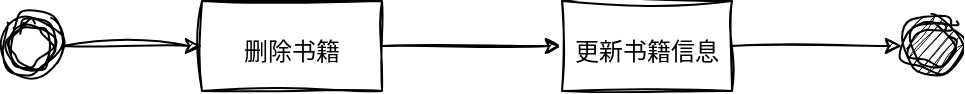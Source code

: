 <mxfile version="22.0.8" type="github">
  <diagram name="第 1 页" id="zG_Cv8BBrDA05DTwLEnP">
    <mxGraphModel dx="954" dy="675" grid="1" gridSize="10" guides="1" tooltips="1" connect="1" arrows="1" fold="1" page="1" pageScale="1" pageWidth="827" pageHeight="1169" math="0" shadow="0">
      <root>
        <mxCell id="0" />
        <mxCell id="1" parent="0" />
        <mxCell id="Mi6pbx7lNISBvpdVXXKK-4" value="" style="edgeStyle=orthogonalEdgeStyle;rounded=0;sketch=1;hachureGap=4;jiggle=2;curveFitting=1;orthogonalLoop=1;jettySize=auto;html=1;fontFamily=Architects Daughter;fontSource=https%3A%2F%2Ffonts.googleapis.com%2Fcss%3Ffamily%3DArchitects%2BDaughter;fontSize=16;" edge="1" parent="1" source="Mi6pbx7lNISBvpdVXXKK-1" target="Mi6pbx7lNISBvpdVXXKK-3">
          <mxGeometry relative="1" as="geometry" />
        </mxCell>
        <mxCell id="Mi6pbx7lNISBvpdVXXKK-1" value="" style="ellipse;shape=doubleEllipse;html=1;dashed=0;whiteSpace=wrap;aspect=fixed;sketch=1;hachureGap=4;jiggle=2;curveFitting=1;fontFamily=Architects Daughter;fontSource=https%3A%2F%2Ffonts.googleapis.com%2Fcss%3Ffamily%3DArchitects%2BDaughter;fontSize=20;" vertex="1" parent="1">
          <mxGeometry x="120" y="300" width="30" height="30" as="geometry" />
        </mxCell>
        <mxCell id="Mi6pbx7lNISBvpdVXXKK-2" value="" style="ellipse;shape=doubleEllipse;html=1;dashed=0;whiteSpace=wrap;aspect=fixed;sketch=1;hachureGap=4;jiggle=2;curveFitting=1;fontFamily=Architects Daughter;fontSource=https%3A%2F%2Ffonts.googleapis.com%2Fcss%3Ffamily%3DArchitects%2BDaughter;fontSize=20;fillColor=#000000;" vertex="1" parent="1">
          <mxGeometry x="570" y="300" width="30" height="30" as="geometry" />
        </mxCell>
        <mxCell id="Mi6pbx7lNISBvpdVXXKK-6" value="" style="edgeStyle=orthogonalEdgeStyle;rounded=0;sketch=1;hachureGap=4;jiggle=2;curveFitting=1;orthogonalLoop=1;jettySize=auto;html=1;fontFamily=Architects Daughter;fontSource=https%3A%2F%2Ffonts.googleapis.com%2Fcss%3Ffamily%3DArchitects%2BDaughter;fontSize=16;" edge="1" parent="1" source="Mi6pbx7lNISBvpdVXXKK-3" target="Mi6pbx7lNISBvpdVXXKK-5">
          <mxGeometry relative="1" as="geometry" />
        </mxCell>
        <mxCell id="Mi6pbx7lNISBvpdVXXKK-3" value="&lt;font style=&quot;font-size: 12px;&quot;&gt;删除书籍&lt;/font&gt;" style="whiteSpace=wrap;html=1;fontSize=20;fontFamily=Architects Daughter;dashed=0;sketch=1;hachureGap=4;jiggle=2;curveFitting=1;fontSource=https%3A%2F%2Ffonts.googleapis.com%2Fcss%3Ffamily%3DArchitects%2BDaughter;" vertex="1" parent="1">
          <mxGeometry x="220" y="292.5" width="90" height="45" as="geometry" />
        </mxCell>
        <mxCell id="Mi6pbx7lNISBvpdVXXKK-7" style="edgeStyle=orthogonalEdgeStyle;rounded=0;sketch=1;hachureGap=4;jiggle=2;curveFitting=1;orthogonalLoop=1;jettySize=auto;html=1;entryX=0;entryY=0.5;entryDx=0;entryDy=0;fontFamily=Architects Daughter;fontSource=https%3A%2F%2Ffonts.googleapis.com%2Fcss%3Ffamily%3DArchitects%2BDaughter;fontSize=16;" edge="1" parent="1" source="Mi6pbx7lNISBvpdVXXKK-5" target="Mi6pbx7lNISBvpdVXXKK-2">
          <mxGeometry relative="1" as="geometry" />
        </mxCell>
        <mxCell id="Mi6pbx7lNISBvpdVXXKK-5" value="&lt;font style=&quot;font-size: 12px;&quot;&gt;更新书籍信息&lt;/font&gt;" style="whiteSpace=wrap;html=1;fontSize=20;fontFamily=Architects Daughter;dashed=0;sketch=1;hachureGap=4;jiggle=2;curveFitting=1;fontSource=https%3A%2F%2Ffonts.googleapis.com%2Fcss%3Ffamily%3DArchitects%2BDaughter;" vertex="1" parent="1">
          <mxGeometry x="400" y="292.5" width="85" height="45" as="geometry" />
        </mxCell>
      </root>
    </mxGraphModel>
  </diagram>
</mxfile>
